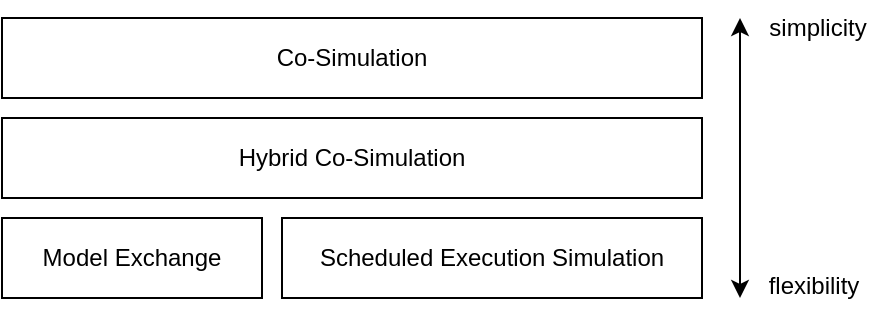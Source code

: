 <mxfile version="12.6.6" type="device"><diagram id="uozCbsswVs8gLlkZZZiq" name="Page-1"><mxGraphModel dx="1038" dy="580" grid="1" gridSize="10" guides="1" tooltips="1" connect="1" arrows="1" fold="1" page="1" pageScale="1" pageWidth="827" pageHeight="1169" math="0" shadow="0"><root><mxCell id="0"/><mxCell id="1" parent="0"/><mxCell id="hi1hK6krnqeUJZ0z4jAO-2" value="&lt;span style=&quot;white-space: normal&quot;&gt;Co-Simulation&lt;/span&gt;" style="rounded=0;whiteSpace=wrap;html=1;align=center;" parent="1" vertex="1"><mxGeometry x="40" y="40" width="350" height="40" as="geometry"/></mxCell><mxCell id="hi1hK6krnqeUJZ0z4jAO-4" value="&lt;span style=&quot;white-space: normal&quot;&gt;Hybrid Co-Simulation&lt;/span&gt;" style="rounded=0;whiteSpace=wrap;html=1;" parent="1" vertex="1"><mxGeometry x="40" y="90" width="350" height="40" as="geometry"/></mxCell><mxCell id="hi1hK6krnqeUJZ0z4jAO-3" value="Model Exchange" style="rounded=0;whiteSpace=wrap;html=1;" parent="1" vertex="1"><mxGeometry x="40" y="140" width="130" height="40" as="geometry"/></mxCell><mxCell id="hi1hK6krnqeUJZ0z4jAO-5" value="Scheduled Execution Simulation" style="rounded=0;whiteSpace=wrap;html=1;" parent="1" vertex="1"><mxGeometry x="180" y="140" width="210" height="40" as="geometry"/></mxCell><mxCell id="hi1hK6krnqeUJZ0z4jAO-8" value="" style="endArrow=classic;startArrow=classic;html=1;" parent="1" edge="1"><mxGeometry width="50" height="50" relative="1" as="geometry"><mxPoint x="409" y="180" as="sourcePoint"/><mxPoint x="409" y="40" as="targetPoint"/></mxGeometry></mxCell><mxCell id="hi1hK6krnqeUJZ0z4jAO-9" value="simplicity" style="text;html=1;strokeColor=none;fillColor=none;align=center;verticalAlign=middle;whiteSpace=wrap;rounded=0;" parent="1" vertex="1"><mxGeometry x="428" y="35" width="40" height="20" as="geometry"/></mxCell><mxCell id="hi1hK6krnqeUJZ0z4jAO-10" value="flexibility" style="text;html=1;strokeColor=none;fillColor=none;align=center;verticalAlign=middle;whiteSpace=wrap;rounded=0;" parent="1" vertex="1"><mxGeometry x="426" y="164" width="40" height="20" as="geometry"/></mxCell></root></mxGraphModel></diagram></mxfile>